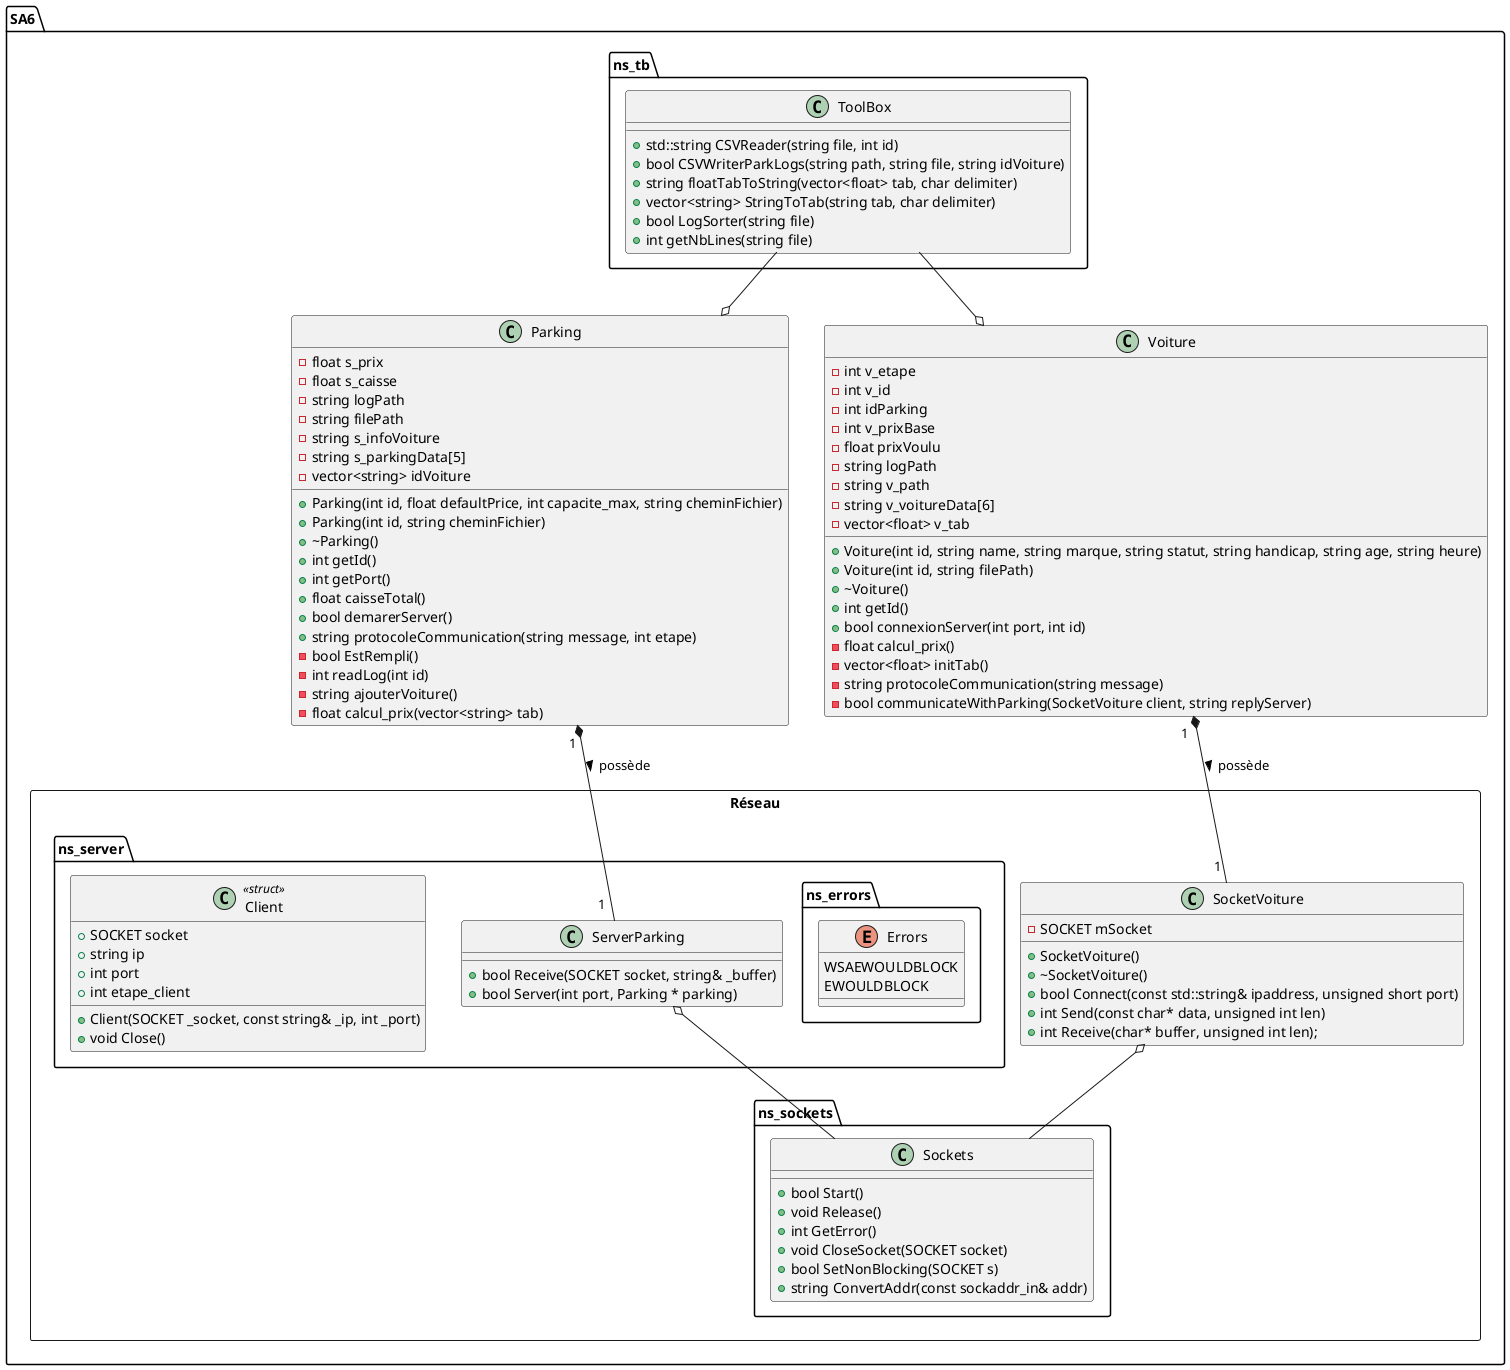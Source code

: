 @startuml SA6_uml

package SA6 {

    package ns_tb {
        class ToolBox {
            + std::string CSVReader(string file, int id)
            + bool CSVWriterParkLogs(string path, string file, string idVoiture)
            + string floatTabToString(vector<float> tab, char delimiter)
            + vector<string> StringToTab(string tab, char delimiter)
            + bool LogSorter(string file)
            + int getNbLines(string file)
        }
    }
    
    class Parking {
        - float s_prix
        - float s_caisse
        - string logPath
        - string filePath
        - string s_infoVoiture
        - string s_parkingData[5]
        - vector<string> idVoiture

        + Parking(int id, float defaultPrice, int capacite_max, string cheminFichier)
        + Parking(int id, string cheminFichier)
        + ~Parking()
        + int getId()
        + int getPort()
        + float caisseTotal()
        + bool demarerServer()
        + string protocoleCommunication(string message, int etape)
        - bool EstRempli()
        - int readLog(int id)
        - string ajouterVoiture()
        - float calcul_prix(vector<string> tab)
    }

    Class Voiture {
        - int v_etape
        - int v_id
        - int idParking
        - int v_prixBase
        - float prixVoulu
        - string logPath
        - string v_path
        - string v_voitureData[6]
        - vector<float> v_tab

        + Voiture(int id, string name, string marque, string statut, string handicap, string age, string heure)
        + Voiture(int id, string filePath)
        + ~Voiture()
        + int getId()
        + bool connexionServer(int port, int id)
        - float calcul_prix()
        - vector<float> initTab()
        - string protocoleCommunication(string message)
        - bool communicateWithParking(SocketVoiture client, string replyServer)
    }

    package Réseau <<Rectangle>> {

        package ns_server {
            Class ServerParking {
                + bool Receive(SOCKET socket, string& _buffer)
                + bool Server(int port, Parking * parking)
            }

            package ns_errors {
                enum Errors {
                    WSAEWOULDBLOCK
                    EWOULDBLOCK
                }
            }

            Class Client << struct >> {
                + SOCKET socket
	            + string ip
	            + int port
	            + int etape_client

	            + Client(SOCKET _socket, const string& _ip, int _port)
                + void Close()
            }
        }

        Class SocketVoiture {
            - SOCKET mSocket

            + SocketVoiture()
            + ~SocketVoiture()
            + bool Connect(const std::string& ipaddress, unsigned short port)
            + int Send(const char* data, unsigned int len)
            + int Receive(char* buffer, unsigned int len);	
        }

        package ns_sockets{

            Class Sockets {

                + bool Start()
                + void Release()
                + int GetError()
                + void CloseSocket(SOCKET socket)
                + bool SetNonBlocking(SOCKET s)
                + string ConvertAddr(const sockaddr_in& addr)    
            }
        }
    }
}

ToolBox --o Voiture
ToolBox --o Parking

Parking "1 " *-- "1  " ServerParking : > possède
Voiture "1  " *-- "1 " SocketVoiture : possède >

SocketVoiture o-- Sockets
ServerParking o-- Sockets


@enduml